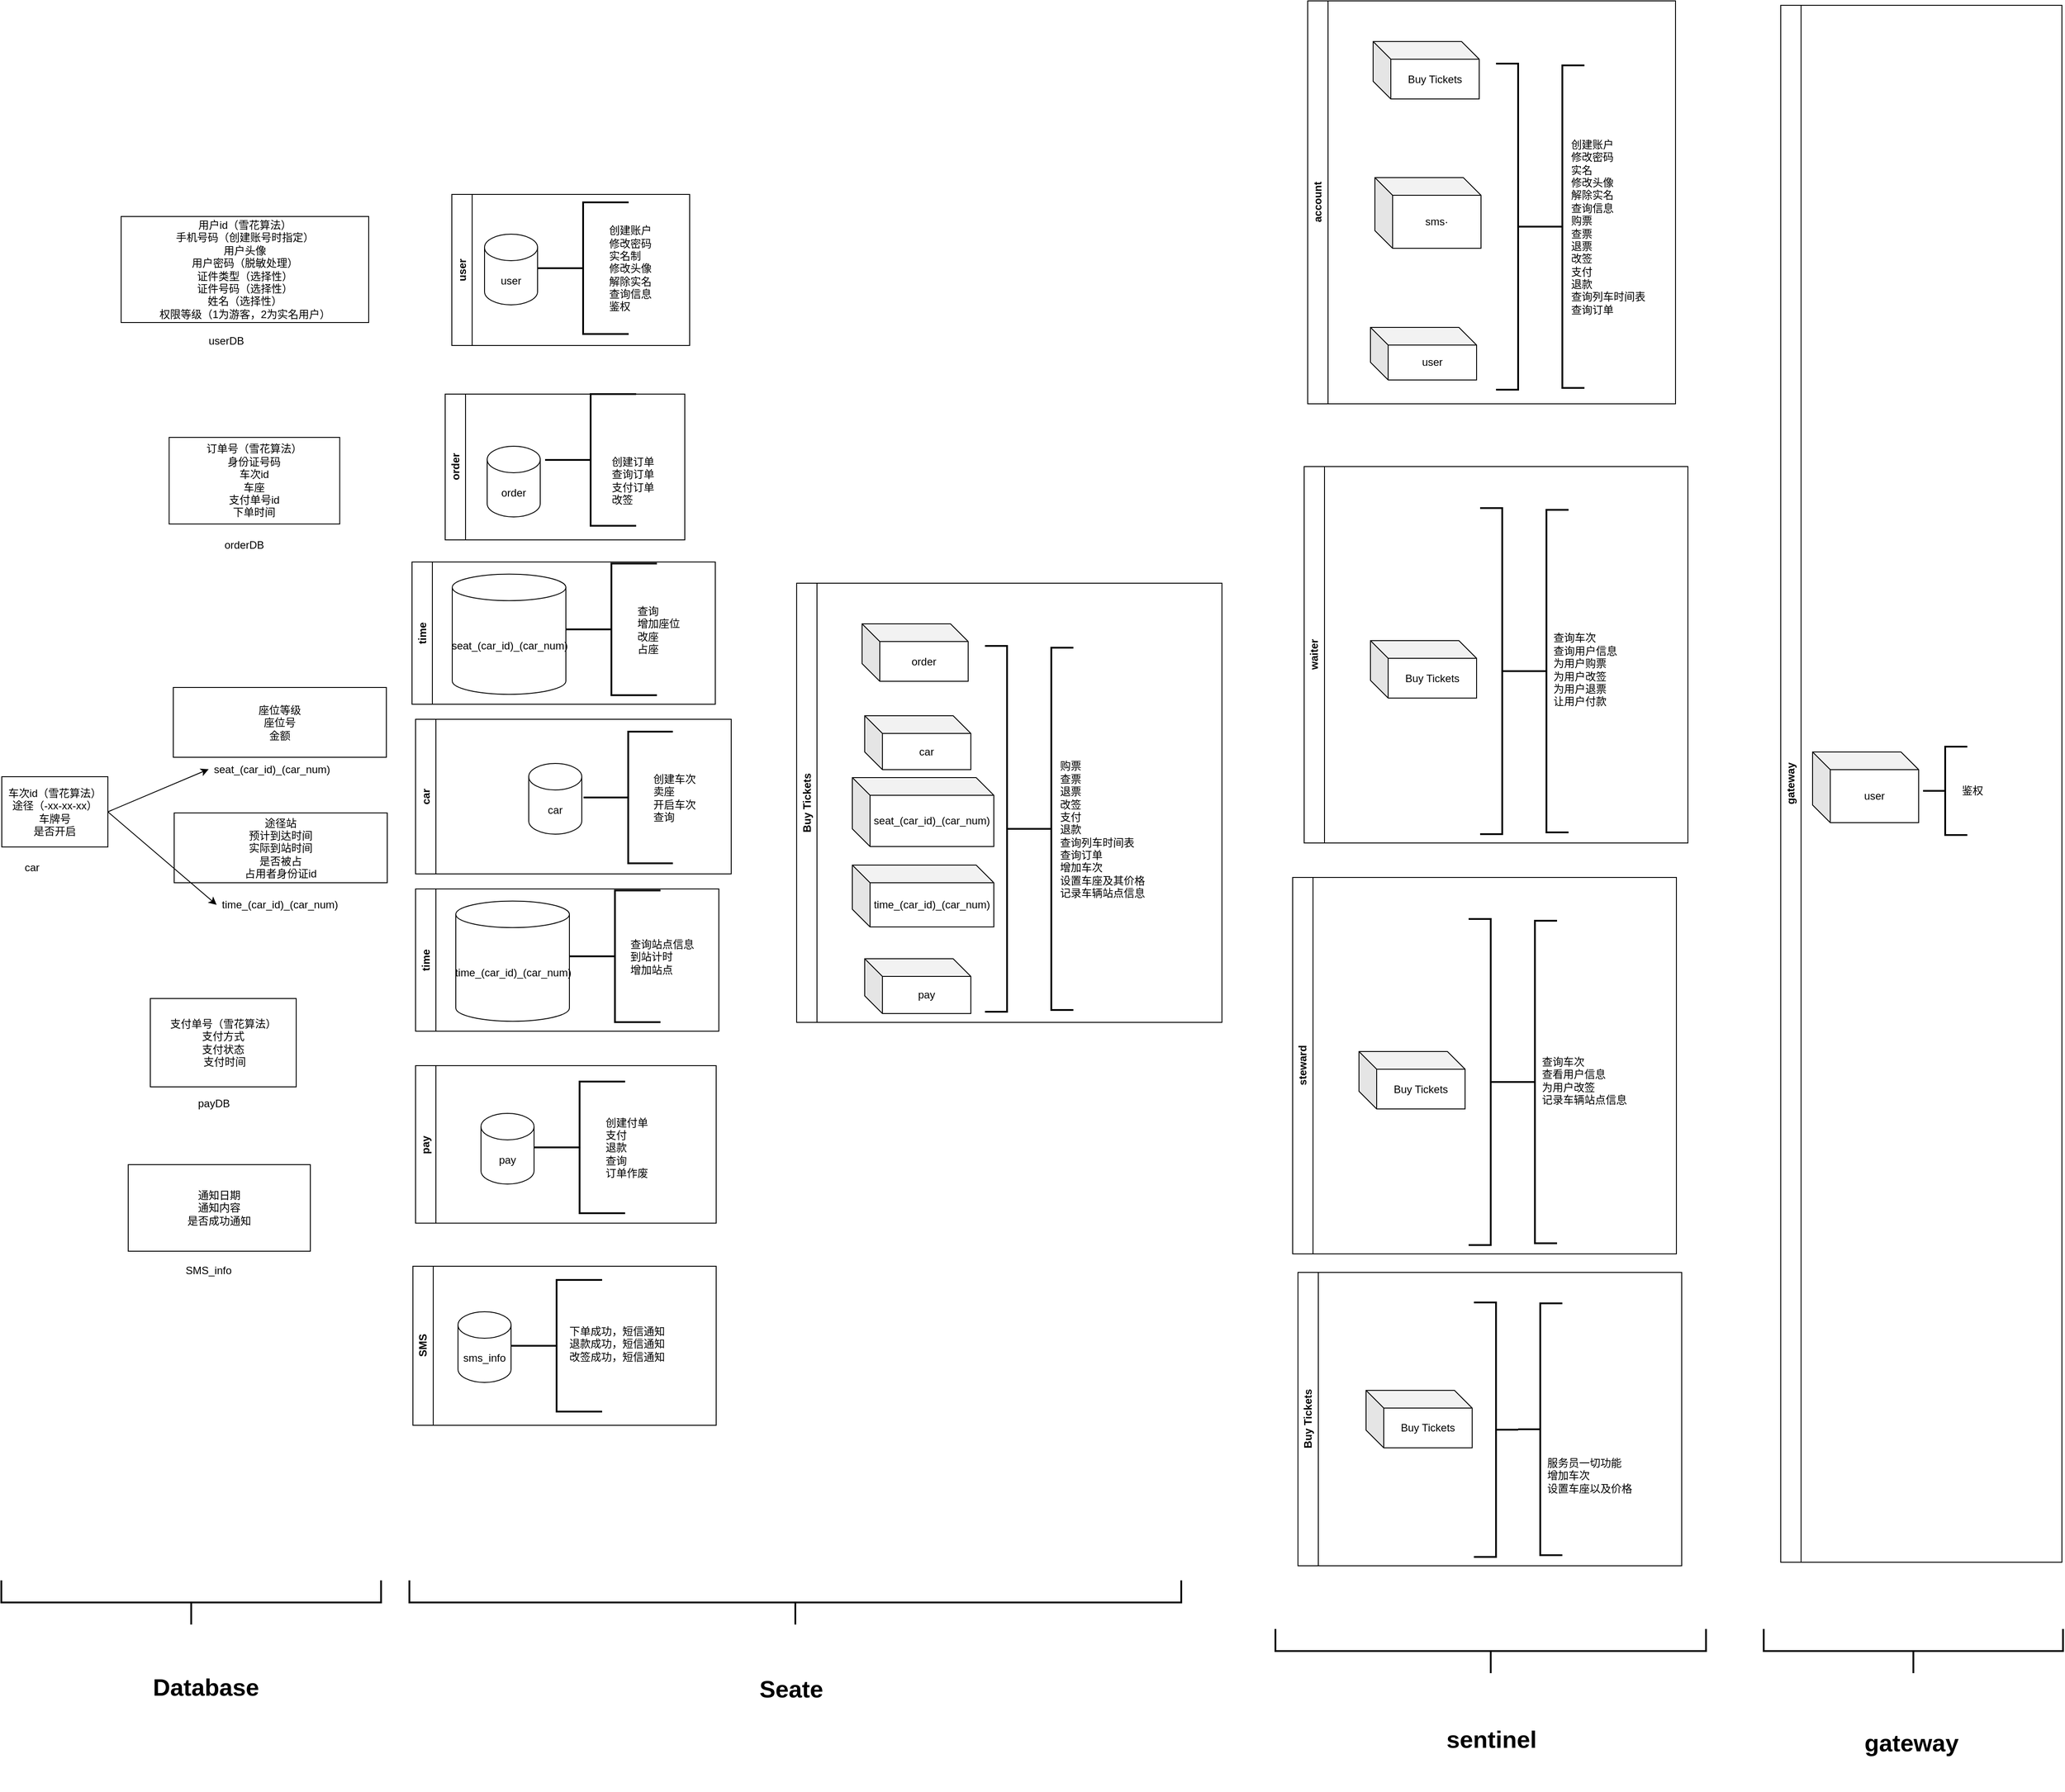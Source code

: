 <mxfile version="22.0.3" type="device">
  <diagram name="第 1 页" id="jt6VVJo7nu8GzwiU6wVw">
    <mxGraphModel dx="1036" dy="654" grid="0" gridSize="10" guides="1" tooltips="1" connect="1" arrows="1" fold="1" page="1" pageScale="1" pageWidth="2500" pageHeight="2200" math="0" shadow="0">
      <root>
        <mxCell id="0" />
        <mxCell id="1" parent="0" />
        <mxCell id="OvFxD7z9jxdbEy_i_qH0-2" value="用户id（雪花算法）&lt;br&gt;手机号码（创建账号时指定）&lt;br&gt;用户头像&lt;br&gt;用户密码（脱敏处理）&lt;br&gt;证件类型（选择性）&lt;br&gt;证件号码（选择性）&lt;br&gt;姓名（选择性）&lt;br&gt;权限等级（1为游客，2为实名用户）" style="rounded=0;whiteSpace=wrap;html=1;" parent="1" vertex="1">
          <mxGeometry x="152" y="298" width="280" height="120" as="geometry" />
        </mxCell>
        <mxCell id="OvFxD7z9jxdbEy_i_qH0-3" value="userDB" style="text;strokeColor=none;fillColor=none;align=left;verticalAlign=middle;spacingLeft=4;spacingRight=4;overflow=hidden;points=[[0,0.5],[1,0.5]];portConstraint=eastwest;rotatable=0;whiteSpace=wrap;html=1;" parent="1" vertex="1">
          <mxGeometry x="245" y="424" width="80" height="30" as="geometry" />
        </mxCell>
        <mxCell id="OvFxD7z9jxdbEy_i_qH0-4" value="orderDB" style="text;strokeColor=none;fillColor=none;align=left;verticalAlign=middle;spacingLeft=4;spacingRight=4;overflow=hidden;points=[[0,0.5],[1,0.5]];portConstraint=eastwest;rotatable=0;whiteSpace=wrap;html=1;" parent="1" vertex="1">
          <mxGeometry x="262.75" y="655" width="80" height="30" as="geometry" />
        </mxCell>
        <mxCell id="OvFxD7z9jxdbEy_i_qH0-5" value="订单号（雪花算法）&lt;br&gt;身份证号码&lt;br&gt;车次id&lt;br&gt;车座&lt;br&gt;支付单号id&lt;br&gt;下单时间" style="rounded=0;whiteSpace=wrap;html=1;" parent="1" vertex="1">
          <mxGeometry x="206.25" y="548" width="193" height="98" as="geometry" />
        </mxCell>
        <mxCell id="OvFxD7z9jxdbEy_i_qH0-8" value="payDB&lt;br&gt;" style="text;strokeColor=none;fillColor=none;align=left;verticalAlign=middle;spacingLeft=4;spacingRight=4;overflow=hidden;points=[[0,0.5],[1,0.5]];portConstraint=eastwest;rotatable=0;whiteSpace=wrap;html=1;" parent="1" vertex="1">
          <mxGeometry x="233" y="1287" width="80" height="30" as="geometry" />
        </mxCell>
        <mxCell id="OvFxD7z9jxdbEy_i_qH0-9" value="支付单号（雪花算法）&lt;br&gt;支付方式&lt;br&gt;支付状态&lt;br&gt;&amp;nbsp;支付时间" style="rounded=0;whiteSpace=wrap;html=1;" parent="1" vertex="1">
          <mxGeometry x="185" y="1183" width="165" height="100" as="geometry" />
        </mxCell>
        <mxCell id="OvFxD7z9jxdbEy_i_qH0-16" value="车次id（雪花算法）&lt;br&gt;途径（-xx-xx-xx）&lt;br&gt;车牌号&lt;br&gt;是否开启" style="rounded=0;whiteSpace=wrap;html=1;" parent="1" vertex="1">
          <mxGeometry x="17" y="932" width="120" height="79.5" as="geometry" />
        </mxCell>
        <mxCell id="-K4Pnvhbvs1OvobaiyWg-2" value="座位等级&lt;br&gt;座位号&lt;br&gt;金额" style="rounded=0;whiteSpace=wrap;html=1;" parent="1" vertex="1">
          <mxGeometry x="211" y="831" width="241" height="79" as="geometry" />
        </mxCell>
        <mxCell id="-K4Pnvhbvs1OvobaiyWg-4" value="seat_(car_id)_(car_num)" style="text;strokeColor=none;fillColor=none;align=left;verticalAlign=middle;spacingLeft=4;spacingRight=4;overflow=hidden;points=[[0,0.5],[1,0.5]];portConstraint=eastwest;rotatable=0;whiteSpace=wrap;html=1;" parent="1" vertex="1">
          <mxGeometry x="251" y="908.5" width="141" height="30" as="geometry" />
        </mxCell>
        <mxCell id="-K4Pnvhbvs1OvobaiyWg-5" value="car" style="text;strokeColor=none;fillColor=none;align=left;verticalAlign=middle;spacingLeft=4;spacingRight=4;overflow=hidden;points=[[0,0.5],[1,0.5]];portConstraint=eastwest;rotatable=0;whiteSpace=wrap;html=1;" parent="1" vertex="1">
          <mxGeometry x="37" y="1020" width="80" height="30" as="geometry" />
        </mxCell>
        <mxCell id="-K4Pnvhbvs1OvobaiyWg-6" value="" style="endArrow=classic;html=1;rounded=0;entryX=0;entryY=0.5;entryDx=0;entryDy=0;exitX=1;exitY=0.5;exitDx=0;exitDy=0;" parent="1" source="OvFxD7z9jxdbEy_i_qH0-16" target="-K4Pnvhbvs1OvobaiyWg-4" edge="1">
          <mxGeometry width="50" height="50" relative="1" as="geometry">
            <mxPoint x="287" y="843" as="sourcePoint" />
            <mxPoint x="337" y="793" as="targetPoint" />
          </mxGeometry>
        </mxCell>
        <mxCell id="-K4Pnvhbvs1OvobaiyWg-11" value="user" style="shape=cylinder3;whiteSpace=wrap;html=1;boundedLbl=1;backgroundOutline=1;size=15;" parent="1" vertex="1">
          <mxGeometry x="563" y="318" width="60" height="80" as="geometry" />
        </mxCell>
        <mxCell id="-K4Pnvhbvs1OvobaiyWg-16" value="" style="strokeWidth=2;html=1;shape=mxgraph.flowchart.annotation_2;align=left;labelPosition=right;pointerEvents=1;" parent="1" vertex="1">
          <mxGeometry x="623" y="282" width="103" height="149" as="geometry" />
        </mxCell>
        <mxCell id="-K4Pnvhbvs1OvobaiyWg-17" value="&lt;div style=&quot;text-align: left;&quot;&gt;&lt;span style=&quot;background-color: initial;&quot;&gt;创建账户&lt;/span&gt;&lt;/div&gt;&lt;div style=&quot;text-align: left;&quot;&gt;&lt;span style=&quot;background-color: initial;&quot;&gt;修改密码&lt;/span&gt;&lt;/div&gt;&lt;div style=&quot;text-align: left;&quot;&gt;&lt;span style=&quot;background-color: initial;&quot;&gt;实名制&lt;/span&gt;&lt;/div&gt;&lt;div style=&quot;text-align: left;&quot;&gt;修改头像&lt;/div&gt;&lt;div style=&quot;text-align: left;&quot;&gt;解除实名&lt;/div&gt;&lt;div style=&quot;text-align: left;&quot;&gt;查询信息&lt;/div&gt;&lt;div style=&quot;text-align: left;&quot;&gt;鉴权&lt;/div&gt;" style="text;html=1;strokeColor=none;fillColor=none;align=center;verticalAlign=middle;whiteSpace=wrap;rounded=0;" parent="1" vertex="1">
          <mxGeometry x="675" y="284" width="106" height="146" as="geometry" />
        </mxCell>
        <mxCell id="-K4Pnvhbvs1OvobaiyWg-19" value="order" style="shape=cylinder3;whiteSpace=wrap;html=1;boundedLbl=1;backgroundOutline=1;size=15;" parent="1" vertex="1">
          <mxGeometry x="566" y="558" width="60" height="80" as="geometry" />
        </mxCell>
        <mxCell id="-K4Pnvhbvs1OvobaiyWg-21" value="&lt;div style=&quot;text-align: left;&quot;&gt;创建订单&lt;/div&gt;&lt;div style=&quot;text-align: left;&quot;&gt;查询订单&lt;/div&gt;&lt;div style=&quot;text-align: left;&quot;&gt;支付订单&lt;/div&gt;&lt;div style=&quot;text-align: left;&quot;&gt;改签&lt;/div&gt;" style="text;html=1;strokeColor=none;fillColor=none;align=center;verticalAlign=middle;whiteSpace=wrap;rounded=0;" parent="1" vertex="1">
          <mxGeometry x="678" y="524" width="106" height="146" as="geometry" />
        </mxCell>
        <mxCell id="-K4Pnvhbvs1OvobaiyWg-23" value="car" style="shape=cylinder3;whiteSpace=wrap;html=1;boundedLbl=1;backgroundOutline=1;size=15;" parent="1" vertex="1">
          <mxGeometry x="613" y="917" width="60" height="80" as="geometry" />
        </mxCell>
        <mxCell id="-K4Pnvhbvs1OvobaiyWg-24" value="" style="strokeWidth=2;html=1;shape=mxgraph.flowchart.annotation_2;align=left;labelPosition=right;pointerEvents=1;" parent="1" vertex="1">
          <mxGeometry x="675" y="881" width="101" height="149" as="geometry" />
        </mxCell>
        <mxCell id="-K4Pnvhbvs1OvobaiyWg-25" value="&lt;div style=&quot;text-align: left;&quot;&gt;创建车次&lt;/div&gt;&lt;div style=&quot;text-align: left;&quot;&gt;卖座&lt;/div&gt;&lt;div style=&quot;text-align: left;&quot;&gt;开启车次&lt;/div&gt;&lt;div style=&quot;text-align: left;&quot;&gt;查询&lt;/div&gt;" style="text;html=1;strokeColor=none;fillColor=none;align=center;verticalAlign=middle;whiteSpace=wrap;rounded=0;" parent="1" vertex="1">
          <mxGeometry x="725" y="883" width="106" height="146" as="geometry" />
        </mxCell>
        <mxCell id="-K4Pnvhbvs1OvobaiyWg-30" value="time_(car_id)_(car_num)" style="shape=cylinder3;whiteSpace=wrap;html=1;boundedLbl=1;backgroundOutline=1;size=15;" parent="1" vertex="1">
          <mxGeometry x="530.5" y="1072.75" width="128.5" height="136" as="geometry" />
        </mxCell>
        <mxCell id="-K4Pnvhbvs1OvobaiyWg-31" value="" style="strokeWidth=2;html=1;shape=mxgraph.flowchart.annotation_2;align=left;labelPosition=right;pointerEvents=1;" parent="1" vertex="1">
          <mxGeometry x="659" y="1060.75" width="103" height="149" as="geometry" />
        </mxCell>
        <mxCell id="-K4Pnvhbvs1OvobaiyWg-32" value="&lt;div style=&quot;text-align: left;&quot;&gt;查询站点信息&lt;/div&gt;&lt;div style=&quot;text-align: left;&quot;&gt;到站计时&lt;/div&gt;&lt;div style=&quot;text-align: left;&quot;&gt;增加站点&lt;/div&gt;" style="text;html=1;strokeColor=none;fillColor=none;align=center;verticalAlign=middle;whiteSpace=wrap;rounded=0;" parent="1" vertex="1">
          <mxGeometry x="711" y="1062.75" width="106" height="146" as="geometry" />
        </mxCell>
        <mxCell id="-K4Pnvhbvs1OvobaiyWg-36" value="pay" style="shape=cylinder3;whiteSpace=wrap;html=1;boundedLbl=1;backgroundOutline=1;size=15;" parent="1" vertex="1">
          <mxGeometry x="559" y="1313" width="60" height="80" as="geometry" />
        </mxCell>
        <mxCell id="-K4Pnvhbvs1OvobaiyWg-37" value="" style="strokeWidth=2;html=1;shape=mxgraph.flowchart.annotation_2;align=left;labelPosition=right;pointerEvents=1;" parent="1" vertex="1">
          <mxGeometry x="619" y="1277" width="103" height="149" as="geometry" />
        </mxCell>
        <mxCell id="-K4Pnvhbvs1OvobaiyWg-38" value="&lt;div style=&quot;text-align: left;&quot;&gt;创建付单&lt;/div&gt;&lt;div style=&quot;text-align: left;&quot;&gt;支付&lt;/div&gt;&lt;div style=&quot;text-align: left;&quot;&gt;退款&lt;/div&gt;&lt;div style=&quot;text-align: left;&quot;&gt;查询&lt;/div&gt;&lt;div style=&quot;text-align: left;&quot;&gt;订单作废&lt;/div&gt;" style="text;html=1;strokeColor=none;fillColor=none;align=center;verticalAlign=middle;whiteSpace=wrap;rounded=0;" parent="1" vertex="1">
          <mxGeometry x="671" y="1279" width="106" height="146" as="geometry" />
        </mxCell>
        <mxCell id="-K4Pnvhbvs1OvobaiyWg-42" value="user" style="swimlane;horizontal=0;whiteSpace=wrap;html=1;" parent="1" vertex="1">
          <mxGeometry x="526" y="273" width="269" height="171" as="geometry" />
        </mxCell>
        <mxCell id="-K4Pnvhbvs1OvobaiyWg-43" value="order" style="swimlane;horizontal=0;whiteSpace=wrap;html=1;" parent="-K4Pnvhbvs1OvobaiyWg-42" vertex="1">
          <mxGeometry x="-7.5" y="226" width="271" height="165" as="geometry" />
        </mxCell>
        <mxCell id="-K4Pnvhbvs1OvobaiyWg-20" value="" style="strokeWidth=2;html=1;shape=mxgraph.flowchart.annotation_2;align=left;labelPosition=right;pointerEvents=1;" parent="-K4Pnvhbvs1OvobaiyWg-43" vertex="1">
          <mxGeometry x="113" width="103" height="149" as="geometry" />
        </mxCell>
        <mxCell id="-K4Pnvhbvs1OvobaiyWg-46" value="car" style="swimlane;horizontal=0;whiteSpace=wrap;html=1;" parent="1" vertex="1">
          <mxGeometry x="485" y="867" width="357" height="175" as="geometry" />
        </mxCell>
        <mxCell id="-K4Pnvhbvs1OvobaiyWg-47" value="time" style="swimlane;horizontal=0;whiteSpace=wrap;html=1;" parent="1" vertex="1">
          <mxGeometry x="485" y="1059" width="343" height="161" as="geometry" />
        </mxCell>
        <mxCell id="-K4Pnvhbvs1OvobaiyWg-48" value="pay" style="swimlane;horizontal=0;whiteSpace=wrap;html=1;startSize=23;" parent="-K4Pnvhbvs1OvobaiyWg-47" vertex="1">
          <mxGeometry y="200" width="340" height="178.25" as="geometry" />
        </mxCell>
        <mxCell id="-K4Pnvhbvs1OvobaiyWg-50" value="Buy Tickets" style="swimlane;horizontal=0;whiteSpace=wrap;html=1;startSize=23;" parent="1" vertex="1">
          <mxGeometry x="916" y="713" width="481" height="497" as="geometry">
            <mxRectangle x="930" y="19" width="32" height="96" as="alternateBounds" />
          </mxGeometry>
        </mxCell>
        <mxCell id="-K4Pnvhbvs1OvobaiyWg-51" value="order" style="shape=cube;whiteSpace=wrap;html=1;boundedLbl=1;backgroundOutline=1;darkOpacity=0.05;darkOpacity2=0.1;" parent="-K4Pnvhbvs1OvobaiyWg-50" vertex="1">
          <mxGeometry x="74" y="46" width="120" height="65" as="geometry" />
        </mxCell>
        <mxCell id="-K4Pnvhbvs1OvobaiyWg-53" value="car" style="shape=cube;whiteSpace=wrap;html=1;boundedLbl=1;backgroundOutline=1;darkOpacity=0.05;darkOpacity2=0.1;" parent="-K4Pnvhbvs1OvobaiyWg-50" vertex="1">
          <mxGeometry x="77" y="150" width="120" height="61" as="geometry" />
        </mxCell>
        <mxCell id="-K4Pnvhbvs1OvobaiyWg-54" value="pay" style="shape=cube;whiteSpace=wrap;html=1;boundedLbl=1;backgroundOutline=1;darkOpacity=0.05;darkOpacity2=0.1;" parent="-K4Pnvhbvs1OvobaiyWg-50" vertex="1">
          <mxGeometry x="77" y="425" width="120" height="62" as="geometry" />
        </mxCell>
        <mxCell id="-K4Pnvhbvs1OvobaiyWg-55" value="" style="strokeWidth=2;html=1;shape=mxgraph.flowchart.annotation_2;align=left;labelPosition=right;pointerEvents=1;rotation=-180;" parent="-K4Pnvhbvs1OvobaiyWg-50" vertex="1">
          <mxGeometry x="213" y="71" width="50" height="414" as="geometry" />
        </mxCell>
        <mxCell id="-K4Pnvhbvs1OvobaiyWg-56" value="" style="strokeWidth=2;html=1;shape=mxgraph.flowchart.annotation_2;align=left;labelPosition=right;pointerEvents=1;" parent="-K4Pnvhbvs1OvobaiyWg-50" vertex="1">
          <mxGeometry x="263" y="73" width="50" height="410" as="geometry" />
        </mxCell>
        <mxCell id="-K4Pnvhbvs1OvobaiyWg-59" value="购票&lt;br&gt;&lt;div style=&quot;&quot;&gt;&lt;span style=&quot;background-color: initial;&quot;&gt;查票&lt;/span&gt;&lt;/div&gt;&lt;div style=&quot;&quot;&gt;&lt;span style=&quot;background-color: initial;&quot;&gt;退票&lt;/span&gt;&lt;/div&gt;&lt;div style=&quot;&quot;&gt;&lt;span style=&quot;background-color: initial;&quot;&gt;改签&lt;/span&gt;&lt;/div&gt;&lt;div style=&quot;&quot;&gt;&lt;span style=&quot;background-color: initial;&quot;&gt;支付&lt;/span&gt;&lt;/div&gt;&lt;div style=&quot;&quot;&gt;&lt;span style=&quot;background-color: initial;&quot;&gt;退款&lt;/span&gt;&lt;/div&gt;&lt;div style=&quot;&quot;&gt;&lt;span style=&quot;background-color: initial;&quot;&gt;查询列车时间表&lt;/span&gt;&lt;/div&gt;&lt;div style=&quot;&quot;&gt;&lt;span style=&quot;background-color: initial;&quot;&gt;查询订单&lt;/span&gt;&lt;/div&gt;&lt;div style=&quot;&quot;&gt;&lt;span style=&quot;background-color: initial;&quot;&gt;增加车次&lt;/span&gt;&lt;/div&gt;&lt;div style=&quot;&quot;&gt;&lt;span style=&quot;background-color: initial;&quot;&gt;设置车座及其价格&lt;/span&gt;&lt;/div&gt;&lt;div style=&quot;&quot;&gt;&lt;span style=&quot;background-color: initial;&quot;&gt;记录车辆站点信息&lt;/span&gt;&lt;/div&gt;" style="text;html=1;strokeColor=none;fillColor=none;align=left;verticalAlign=middle;whiteSpace=wrap;rounded=0;" parent="-K4Pnvhbvs1OvobaiyWg-50" vertex="1">
          <mxGeometry x="296" y="77.5" width="185" height="402.5" as="geometry" />
        </mxCell>
        <mxCell id="-K4Pnvhbvs1OvobaiyWg-114" value="time_(car_id)_(car_num)" style="shape=cube;whiteSpace=wrap;html=1;boundedLbl=1;backgroundOutline=1;darkOpacity=0.05;darkOpacity2=0.1;" parent="-K4Pnvhbvs1OvobaiyWg-50" vertex="1">
          <mxGeometry x="63" y="319" width="160" height="70" as="geometry" />
        </mxCell>
        <mxCell id="KYG8FHqesxUZUU_Dzbcc-9" value="seat_(car_id)_(car_num)" style="shape=cube;whiteSpace=wrap;html=1;boundedLbl=1;backgroundOutline=1;darkOpacity=0.05;darkOpacity2=0.1;" vertex="1" parent="-K4Pnvhbvs1OvobaiyWg-50">
          <mxGeometry x="63" y="220" width="160" height="78" as="geometry" />
        </mxCell>
        <mxCell id="-K4Pnvhbvs1OvobaiyWg-60" value="通知日期&lt;br&gt;通知内容&lt;br&gt;是否成功通知" style="rounded=0;whiteSpace=wrap;html=1;" parent="1" vertex="1">
          <mxGeometry x="160" y="1371" width="206" height="98" as="geometry" />
        </mxCell>
        <mxCell id="-K4Pnvhbvs1OvobaiyWg-61" value="SMS_info" style="text;strokeColor=none;fillColor=none;align=left;verticalAlign=middle;spacingLeft=4;spacingRight=4;overflow=hidden;points=[[0,0.5],[1,0.5]];portConstraint=eastwest;rotatable=0;whiteSpace=wrap;html=1;" parent="1" vertex="1">
          <mxGeometry x="219" y="1476" width="80" height="30" as="geometry" />
        </mxCell>
        <mxCell id="-K4Pnvhbvs1OvobaiyWg-63" value="SMS" style="swimlane;horizontal=0;whiteSpace=wrap;html=1;" parent="1" vertex="1">
          <mxGeometry x="482" y="1486" width="343" height="180" as="geometry" />
        </mxCell>
        <mxCell id="-K4Pnvhbvs1OvobaiyWg-64" value="sms_info" style="shape=cylinder3;whiteSpace=wrap;html=1;boundedLbl=1;backgroundOutline=1;size=15;" parent="-K4Pnvhbvs1OvobaiyWg-63" vertex="1">
          <mxGeometry x="51" y="51.5" width="60" height="80" as="geometry" />
        </mxCell>
        <mxCell id="-K4Pnvhbvs1OvobaiyWg-65" value="" style="strokeWidth=2;html=1;shape=mxgraph.flowchart.annotation_2;align=left;labelPosition=right;pointerEvents=1;" parent="-K4Pnvhbvs1OvobaiyWg-63" vertex="1">
          <mxGeometry x="111" y="15.5" width="103" height="149" as="geometry" />
        </mxCell>
        <mxCell id="-K4Pnvhbvs1OvobaiyWg-66" value="下单成功，短信通知&lt;br&gt;退款成功，短信通知&lt;br&gt;改签成功，短信通知" style="text;strokeColor=none;fillColor=none;align=left;verticalAlign=middle;spacingLeft=4;spacingRight=4;overflow=hidden;points=[[0,0.5],[1,0.5]];portConstraint=eastwest;rotatable=0;whiteSpace=wrap;html=1;" parent="-K4Pnvhbvs1OvobaiyWg-63" vertex="1">
          <mxGeometry x="171" y="19" width="162" height="138" as="geometry" />
        </mxCell>
        <mxCell id="-K4Pnvhbvs1OvobaiyWg-68" value="account" style="swimlane;horizontal=0;whiteSpace=wrap;html=1;" parent="1" vertex="1">
          <mxGeometry x="1494" y="54" width="416" height="456" as="geometry" />
        </mxCell>
        <mxCell id="-K4Pnvhbvs1OvobaiyWg-69" value="Buy Tickets" style="shape=cube;whiteSpace=wrap;html=1;boundedLbl=1;backgroundOutline=1;darkOpacity=0.05;darkOpacity2=0.1;" parent="-K4Pnvhbvs1OvobaiyWg-68" vertex="1">
          <mxGeometry x="74" y="46" width="120" height="65" as="geometry" />
        </mxCell>
        <mxCell id="-K4Pnvhbvs1OvobaiyWg-73" value="" style="strokeWidth=2;html=1;shape=mxgraph.flowchart.annotation_2;align=left;labelPosition=right;pointerEvents=1;rotation=-180;" parent="-K4Pnvhbvs1OvobaiyWg-68" vertex="1">
          <mxGeometry x="213" y="71" width="50" height="369" as="geometry" />
        </mxCell>
        <mxCell id="-K4Pnvhbvs1OvobaiyWg-74" value="" style="strokeWidth=2;html=1;shape=mxgraph.flowchart.annotation_2;align=left;labelPosition=right;pointerEvents=1;" parent="-K4Pnvhbvs1OvobaiyWg-68" vertex="1">
          <mxGeometry x="263" y="73" width="50" height="365" as="geometry" />
        </mxCell>
        <mxCell id="-K4Pnvhbvs1OvobaiyWg-75" value="创建账户&lt;br&gt;修改密码&lt;br&gt;实名&lt;br&gt;修改头像&lt;br&gt;解除实名&lt;br&gt;查询信息&lt;br&gt;购票&lt;br&gt;&lt;div style=&quot;&quot;&gt;&lt;span style=&quot;background-color: initial;&quot;&gt;查票&lt;/span&gt;&lt;/div&gt;&lt;div style=&quot;&quot;&gt;&lt;span style=&quot;background-color: initial;&quot;&gt;退票&lt;/span&gt;&lt;/div&gt;&lt;div style=&quot;&quot;&gt;&lt;span style=&quot;background-color: initial;&quot;&gt;改签&lt;/span&gt;&lt;/div&gt;&lt;div style=&quot;&quot;&gt;&lt;span style=&quot;background-color: initial;&quot;&gt;支付&lt;/span&gt;&lt;/div&gt;&lt;div style=&quot;&quot;&gt;&lt;span style=&quot;background-color: initial;&quot;&gt;退款&lt;/span&gt;&lt;/div&gt;&lt;div style=&quot;&quot;&gt;&lt;span style=&quot;background-color: initial;&quot;&gt;查询列车时间表&lt;/span&gt;&lt;/div&gt;&lt;div style=&quot;&quot;&gt;&lt;span style=&quot;background-color: initial;&quot;&gt;查询订单&lt;/span&gt;&lt;/div&gt;" style="text;html=1;strokeColor=none;fillColor=none;align=left;verticalAlign=middle;whiteSpace=wrap;rounded=0;" parent="-K4Pnvhbvs1OvobaiyWg-68" vertex="1">
          <mxGeometry x="296" y="77.5" width="185" height="356" as="geometry" />
        </mxCell>
        <mxCell id="-K4Pnvhbvs1OvobaiyWg-76" value="user" style="shape=cube;whiteSpace=wrap;html=1;boundedLbl=1;backgroundOutline=1;darkOpacity=0.05;darkOpacity2=0.1;" parent="-K4Pnvhbvs1OvobaiyWg-68" vertex="1">
          <mxGeometry x="71" y="369.5" width="120" height="59.5" as="geometry" />
        </mxCell>
        <mxCell id="-K4Pnvhbvs1OvobaiyWg-95" value="sms·" style="shape=cube;whiteSpace=wrap;html=1;boundedLbl=1;backgroundOutline=1;darkOpacity=0.05;darkOpacity2=0.1;" parent="-K4Pnvhbvs1OvobaiyWg-68" vertex="1">
          <mxGeometry x="76" y="200" width="120" height="80" as="geometry" />
        </mxCell>
        <mxCell id="-K4Pnvhbvs1OvobaiyWg-96" value="waiter" style="swimlane;horizontal=0;whiteSpace=wrap;html=1;startSize=23;" parent="1" vertex="1">
          <mxGeometry x="1490" y="581" width="434" height="426" as="geometry" />
        </mxCell>
        <mxCell id="-K4Pnvhbvs1OvobaiyWg-105" value="查询车次&lt;br&gt;查询用户信息&lt;br&gt;为用户购票&lt;br&gt;为用户改签&lt;br&gt;为用户退票&lt;br&gt;让用户付款" style="text;html=1;strokeColor=none;fillColor=none;align=left;verticalAlign=middle;whiteSpace=wrap;rounded=0;" parent="-K4Pnvhbvs1OvobaiyWg-96" vertex="1">
          <mxGeometry x="280" y="53" width="94" height="353" as="geometry" />
        </mxCell>
        <mxCell id="-K4Pnvhbvs1OvobaiyWg-98" value="Buy Tickets" style="shape=cube;whiteSpace=wrap;html=1;boundedLbl=1;backgroundOutline=1;darkOpacity=0.05;darkOpacity2=0.1;" parent="-K4Pnvhbvs1OvobaiyWg-96" vertex="1">
          <mxGeometry x="75" y="197" width="120" height="65" as="geometry" />
        </mxCell>
        <mxCell id="-K4Pnvhbvs1OvobaiyWg-99" value="" style="strokeWidth=2;html=1;shape=mxgraph.flowchart.annotation_2;align=left;labelPosition=right;pointerEvents=1;rotation=-180;" parent="1" vertex="1">
          <mxGeometry x="1689" y="628" width="50" height="369" as="geometry" />
        </mxCell>
        <mxCell id="-K4Pnvhbvs1OvobaiyWg-100" value="" style="strokeWidth=2;html=1;shape=mxgraph.flowchart.annotation_2;align=left;labelPosition=right;pointerEvents=1;" parent="1" vertex="1">
          <mxGeometry x="1739" y="630" width="50" height="365" as="geometry" />
        </mxCell>
        <mxCell id="-K4Pnvhbvs1OvobaiyWg-106" value="Buy Tickets" style="swimlane;horizontal=0;whiteSpace=wrap;html=1;startSize=23;" parent="1" vertex="1">
          <mxGeometry x="1483" y="1493" width="434" height="332" as="geometry" />
        </mxCell>
        <mxCell id="-K4Pnvhbvs1OvobaiyWg-107" value="服务员一切功能&lt;br&gt;增加车次&lt;br&gt;设置车座以及价格" style="text;html=1;strokeColor=none;fillColor=none;align=left;verticalAlign=middle;whiteSpace=wrap;rounded=0;" parent="-K4Pnvhbvs1OvobaiyWg-106" vertex="1">
          <mxGeometry x="280" y="53" width="142" height="353" as="geometry" />
        </mxCell>
        <mxCell id="-K4Pnvhbvs1OvobaiyWg-122" value="Buy Tickets" style="shape=cube;whiteSpace=wrap;html=1;boundedLbl=1;backgroundOutline=1;darkOpacity=0.05;darkOpacity2=0.1;" parent="-K4Pnvhbvs1OvobaiyWg-106" vertex="1">
          <mxGeometry x="77" y="133.5" width="120" height="65" as="geometry" />
        </mxCell>
        <mxCell id="-K4Pnvhbvs1OvobaiyWg-109" value="" style="strokeWidth=2;html=1;shape=mxgraph.flowchart.annotation_2;align=left;labelPosition=right;pointerEvents=1;rotation=-180;" parent="1" vertex="1">
          <mxGeometry x="1682" y="1527" width="50" height="288" as="geometry" />
        </mxCell>
        <mxCell id="-K4Pnvhbvs1OvobaiyWg-110" value="" style="strokeWidth=2;html=1;shape=mxgraph.flowchart.annotation_2;align=left;labelPosition=right;pointerEvents=1;" parent="1" vertex="1">
          <mxGeometry x="1732" y="1528" width="50" height="285" as="geometry" />
        </mxCell>
        <mxCell id="-K4Pnvhbvs1OvobaiyWg-117" value="steward" style="swimlane;horizontal=0;whiteSpace=wrap;html=1;startSize=23;" parent="1" vertex="1">
          <mxGeometry x="1477" y="1046" width="434" height="426" as="geometry" />
        </mxCell>
        <mxCell id="-K4Pnvhbvs1OvobaiyWg-118" value="查询车次&lt;br&gt;查看用户信息&lt;br&gt;为用户改签&lt;br&gt;记录车辆站点信息" style="text;html=1;strokeColor=none;fillColor=none;align=left;verticalAlign=middle;whiteSpace=wrap;rounded=0;" parent="-K4Pnvhbvs1OvobaiyWg-117" vertex="1">
          <mxGeometry x="280" y="53" width="106" height="353" as="geometry" />
        </mxCell>
        <mxCell id="-K4Pnvhbvs1OvobaiyWg-119" value="Buy Tickets" style="shape=cube;whiteSpace=wrap;html=1;boundedLbl=1;backgroundOutline=1;darkOpacity=0.05;darkOpacity2=0.1;" parent="-K4Pnvhbvs1OvobaiyWg-117" vertex="1">
          <mxGeometry x="75" y="197" width="120" height="65" as="geometry" />
        </mxCell>
        <mxCell id="-K4Pnvhbvs1OvobaiyWg-120" value="" style="strokeWidth=2;html=1;shape=mxgraph.flowchart.annotation_2;align=left;labelPosition=right;pointerEvents=1;rotation=-180;" parent="1" vertex="1">
          <mxGeometry x="1676" y="1093" width="50" height="369" as="geometry" />
        </mxCell>
        <mxCell id="-K4Pnvhbvs1OvobaiyWg-121" value="" style="strokeWidth=2;html=1;shape=mxgraph.flowchart.annotation_2;align=left;labelPosition=right;pointerEvents=1;" parent="1" vertex="1">
          <mxGeometry x="1726" y="1095" width="50" height="365" as="geometry" />
        </mxCell>
        <mxCell id="-K4Pnvhbvs1OvobaiyWg-123" value="" style="strokeWidth=2;html=1;shape=mxgraph.flowchart.annotation_2;align=left;labelPosition=right;pointerEvents=1;rotation=-90;" parent="1" vertex="1">
          <mxGeometry x="889.5" y="1430" width="50" height="873" as="geometry" />
        </mxCell>
        <mxCell id="-K4Pnvhbvs1OvobaiyWg-124" value="&lt;b&gt;&lt;font style=&quot;font-size: 27px;&quot;&gt;Seate&lt;/font&gt;&lt;/b&gt;" style="text;html=1;strokeColor=none;fillColor=none;align=center;verticalAlign=middle;whiteSpace=wrap;rounded=0;" parent="1" vertex="1">
          <mxGeometry x="797" y="1910.5" width="226" height="108" as="geometry" />
        </mxCell>
        <mxCell id="-K4Pnvhbvs1OvobaiyWg-125" value="gateway" style="swimlane;horizontal=0;whiteSpace=wrap;html=1;" parent="1" vertex="1">
          <mxGeometry x="2029" y="59" width="318" height="1762" as="geometry" />
        </mxCell>
        <mxCell id="-K4Pnvhbvs1OvobaiyWg-92" value="user" style="shape=cube;whiteSpace=wrap;html=1;boundedLbl=1;backgroundOutline=1;darkOpacity=0.05;darkOpacity2=0.1;" parent="-K4Pnvhbvs1OvobaiyWg-125" vertex="1">
          <mxGeometry x="36" y="845" width="120" height="80" as="geometry" />
        </mxCell>
        <mxCell id="-K4Pnvhbvs1OvobaiyWg-93" value="" style="strokeWidth=2;html=1;shape=mxgraph.flowchart.annotation_2;align=left;labelPosition=right;pointerEvents=1;" parent="-K4Pnvhbvs1OvobaiyWg-125" vertex="1">
          <mxGeometry x="161" y="839" width="50" height="100" as="geometry" />
        </mxCell>
        <mxCell id="-K4Pnvhbvs1OvobaiyWg-94" value="鉴权" style="text;html=1;strokeColor=none;fillColor=none;align=center;verticalAlign=middle;whiteSpace=wrap;rounded=0;" parent="-K4Pnvhbvs1OvobaiyWg-125" vertex="1">
          <mxGeometry x="187" y="874" width="60" height="30" as="geometry" />
        </mxCell>
        <mxCell id="-K4Pnvhbvs1OvobaiyWg-127" value="" style="strokeWidth=2;html=1;shape=mxgraph.flowchart.annotation_2;align=left;labelPosition=right;pointerEvents=1;rotation=-90;" parent="1" vertex="1">
          <mxGeometry x="1676" y="1678" width="50" height="487" as="geometry" />
        </mxCell>
        <mxCell id="-K4Pnvhbvs1OvobaiyWg-128" value="&lt;b&gt;&lt;font style=&quot;font-size: 27px;&quot;&gt;sentinel&lt;/font&gt;&lt;/b&gt;" style="text;html=1;strokeColor=none;fillColor=none;align=center;verticalAlign=middle;whiteSpace=wrap;rounded=0;" parent="1" vertex="1">
          <mxGeometry x="1589" y="1972" width="226" height="99" as="geometry" />
        </mxCell>
        <mxCell id="-K4Pnvhbvs1OvobaiyWg-129" value="" style="strokeWidth=2;html=1;shape=mxgraph.flowchart.annotation_2;align=left;labelPosition=right;pointerEvents=1;rotation=-90;" parent="1" vertex="1">
          <mxGeometry x="206.25" y="1651.75" width="50" height="429.5" as="geometry" />
        </mxCell>
        <mxCell id="-K4Pnvhbvs1OvobaiyWg-130" value="&lt;b&gt;&lt;font style=&quot;font-size: 27px;&quot;&gt;Database&lt;/font&gt;&lt;/b&gt;" style="text;html=1;strokeColor=none;fillColor=none;align=center;verticalAlign=middle;whiteSpace=wrap;rounded=0;" parent="1" vertex="1">
          <mxGeometry x="135" y="1909" width="226" height="108" as="geometry" />
        </mxCell>
        <mxCell id="-K4Pnvhbvs1OvobaiyWg-131" value="" style="strokeWidth=2;html=1;shape=mxgraph.flowchart.annotation_2;align=left;labelPosition=right;pointerEvents=1;rotation=-90;" parent="1" vertex="1">
          <mxGeometry x="2154" y="1752.25" width="50" height="338.5" as="geometry" />
        </mxCell>
        <mxCell id="-K4Pnvhbvs1OvobaiyWg-132" value="&lt;b&gt;&lt;font style=&quot;font-size: 27px;&quot;&gt;gateway&lt;/font&gt;&lt;/b&gt;" style="text;html=1;strokeColor=none;fillColor=none;align=center;verticalAlign=middle;whiteSpace=wrap;rounded=0;" parent="1" vertex="1">
          <mxGeometry x="2064" y="1972" width="226" height="108" as="geometry" />
        </mxCell>
        <mxCell id="KYG8FHqesxUZUU_Dzbcc-1" value="途径站&lt;br&gt;预计到达时间&lt;br&gt;实际到站时间&lt;br&gt;是否被占&lt;br style=&quot;border-color: var(--border-color);&quot;&gt;占用者身份证id" style="rounded=0;whiteSpace=wrap;html=1;" vertex="1" parent="1">
          <mxGeometry x="212" y="973" width="241" height="79" as="geometry" />
        </mxCell>
        <mxCell id="KYG8FHqesxUZUU_Dzbcc-2" value="time_(car_id)_(car_num)" style="text;strokeColor=none;fillColor=none;align=left;verticalAlign=middle;spacingLeft=4;spacingRight=4;overflow=hidden;points=[[0,0.5],[1,0.5]];portConstraint=eastwest;rotatable=0;whiteSpace=wrap;html=1;" vertex="1" parent="1">
          <mxGeometry x="260" y="1062" width="141" height="30" as="geometry" />
        </mxCell>
        <mxCell id="KYG8FHqesxUZUU_Dzbcc-3" value="" style="endArrow=classic;html=1;rounded=0;entryX=0;entryY=0.5;entryDx=0;entryDy=0;exitX=1;exitY=0.5;exitDx=0;exitDy=0;" edge="1" parent="1" source="OvFxD7z9jxdbEy_i_qH0-16" target="KYG8FHqesxUZUU_Dzbcc-2">
          <mxGeometry width="50" height="50" relative="1" as="geometry">
            <mxPoint x="149" y="1163" as="sourcePoint" />
            <mxPoint x="199" y="1113" as="targetPoint" />
          </mxGeometry>
        </mxCell>
        <mxCell id="KYG8FHqesxUZUU_Dzbcc-4" value="seat_(car_id)_(car_num)" style="shape=cylinder3;whiteSpace=wrap;html=1;boundedLbl=1;backgroundOutline=1;size=15;" vertex="1" parent="1">
          <mxGeometry x="526.5" y="702.75" width="128.5" height="136" as="geometry" />
        </mxCell>
        <mxCell id="KYG8FHqesxUZUU_Dzbcc-5" value="" style="strokeWidth=2;html=1;shape=mxgraph.flowchart.annotation_2;align=left;labelPosition=right;pointerEvents=1;" vertex="1" parent="1">
          <mxGeometry x="655" y="690.75" width="103" height="149" as="geometry" />
        </mxCell>
        <mxCell id="KYG8FHqesxUZUU_Dzbcc-6" value="&lt;div style=&quot;text-align: left;&quot;&gt;查询&lt;/div&gt;&lt;div style=&quot;text-align: left;&quot;&gt;增加座位&lt;/div&gt;&lt;div style=&quot;text-align: left;&quot;&gt;改座&lt;/div&gt;&lt;div style=&quot;text-align: left;&quot;&gt;占座&lt;/div&gt;" style="text;html=1;strokeColor=none;fillColor=none;align=center;verticalAlign=middle;whiteSpace=wrap;rounded=0;" vertex="1" parent="1">
          <mxGeometry x="707" y="692.75" width="106" height="146" as="geometry" />
        </mxCell>
        <mxCell id="KYG8FHqesxUZUU_Dzbcc-7" value="time" style="swimlane;horizontal=0;whiteSpace=wrap;html=1;" vertex="1" parent="1">
          <mxGeometry x="481" y="689" width="343" height="161" as="geometry" />
        </mxCell>
      </root>
    </mxGraphModel>
  </diagram>
</mxfile>
